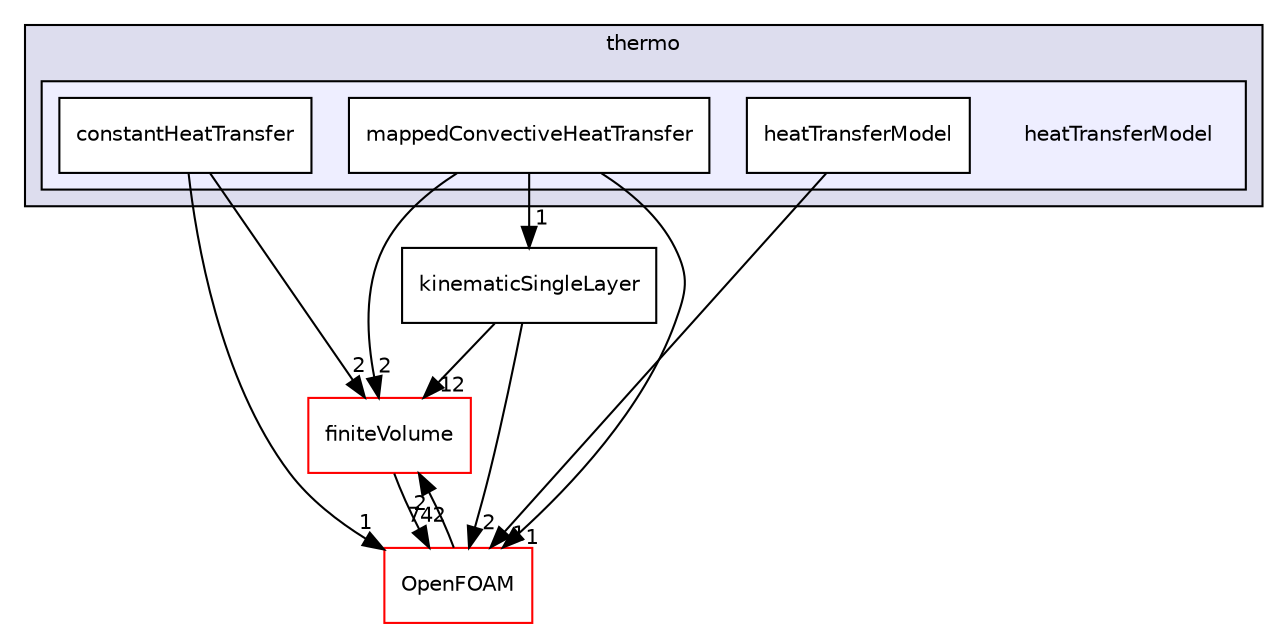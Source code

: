 digraph "src/regionModels/surfaceFilmModels/submodels/thermo/heatTransferModel" {
  bgcolor=transparent;
  compound=true
  node [ fontsize="10", fontname="Helvetica"];
  edge [ labelfontsize="10", labelfontname="Helvetica"];
  subgraph clusterdir_0c42a79c89636d0140c9997747e5985b {
    graph [ bgcolor="#ddddee", pencolor="black", label="thermo" fontname="Helvetica", fontsize="10", URL="dir_0c42a79c89636d0140c9997747e5985b.html"]
  subgraph clusterdir_c66a9f62c3f9db27452d795171e9cfbb {
    graph [ bgcolor="#eeeeff", pencolor="black", label="" URL="dir_c66a9f62c3f9db27452d795171e9cfbb.html"];
    dir_c66a9f62c3f9db27452d795171e9cfbb [shape=plaintext label="heatTransferModel"];
    dir_2555084c829f0c35fe2b11f35f312546 [shape=box label="constantHeatTransfer" color="black" fillcolor="white" style="filled" URL="dir_2555084c829f0c35fe2b11f35f312546.html"];
    dir_c3dd615ac9837941ab57dbeaa48e5ef5 [shape=box label="heatTransferModel" color="black" fillcolor="white" style="filled" URL="dir_c3dd615ac9837941ab57dbeaa48e5ef5.html"];
    dir_0f334ad379b835025eea4ce1af33c0b5 [shape=box label="mappedConvectiveHeatTransfer" color="black" fillcolor="white" style="filled" URL="dir_0f334ad379b835025eea4ce1af33c0b5.html"];
  }
  }
  dir_9bd15774b555cf7259a6fa18f99fe99b [shape=box label="finiteVolume" color="red" URL="dir_9bd15774b555cf7259a6fa18f99fe99b.html"];
  dir_1c60e658c3548753b29433c6c9718fd3 [shape=box label="kinematicSingleLayer" URL="dir_1c60e658c3548753b29433c6c9718fd3.html"];
  dir_c5473ff19b20e6ec4dfe5c310b3778a8 [shape=box label="OpenFOAM" color="red" URL="dir_c5473ff19b20e6ec4dfe5c310b3778a8.html"];
  dir_9bd15774b555cf7259a6fa18f99fe99b->dir_c5473ff19b20e6ec4dfe5c310b3778a8 [headlabel="742", labeldistance=1.5 headhref="dir_000894_001892.html"];
  dir_1c60e658c3548753b29433c6c9718fd3->dir_9bd15774b555cf7259a6fa18f99fe99b [headlabel="12", labeldistance=1.5 headhref="dir_002551_000894.html"];
  dir_1c60e658c3548753b29433c6c9718fd3->dir_c5473ff19b20e6ec4dfe5c310b3778a8 [headlabel="2", labeldistance=1.5 headhref="dir_002551_001892.html"];
  dir_0f334ad379b835025eea4ce1af33c0b5->dir_9bd15774b555cf7259a6fa18f99fe99b [headlabel="2", labeldistance=1.5 headhref="dir_002585_000894.html"];
  dir_0f334ad379b835025eea4ce1af33c0b5->dir_1c60e658c3548753b29433c6c9718fd3 [headlabel="1", labeldistance=1.5 headhref="dir_002585_002551.html"];
  dir_0f334ad379b835025eea4ce1af33c0b5->dir_c5473ff19b20e6ec4dfe5c310b3778a8 [headlabel="1", labeldistance=1.5 headhref="dir_002585_001892.html"];
  dir_2555084c829f0c35fe2b11f35f312546->dir_9bd15774b555cf7259a6fa18f99fe99b [headlabel="2", labeldistance=1.5 headhref="dir_001353_000894.html"];
  dir_2555084c829f0c35fe2b11f35f312546->dir_c5473ff19b20e6ec4dfe5c310b3778a8 [headlabel="1", labeldistance=1.5 headhref="dir_001353_001892.html"];
  dir_c3dd615ac9837941ab57dbeaa48e5ef5->dir_c5473ff19b20e6ec4dfe5c310b3778a8 [headlabel="1", labeldistance=1.5 headhref="dir_002584_001892.html"];
  dir_c5473ff19b20e6ec4dfe5c310b3778a8->dir_9bd15774b555cf7259a6fa18f99fe99b [headlabel="2", labeldistance=1.5 headhref="dir_001892_000894.html"];
}
